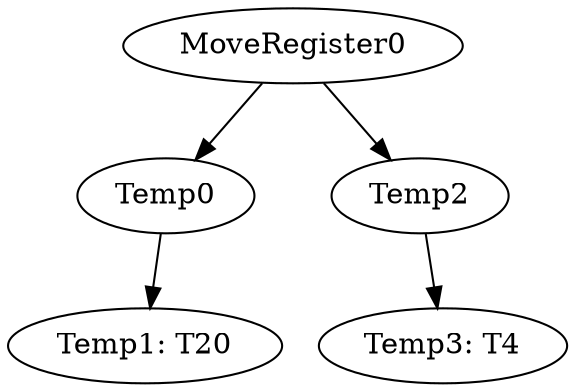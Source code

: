 digraph {
	ordering = out;
	MoveRegister0 -> Temp0;
	MoveRegister0 -> Temp2;
	Temp2 -> "Temp3: T4";
	Temp0 -> "Temp1: T20";
}

